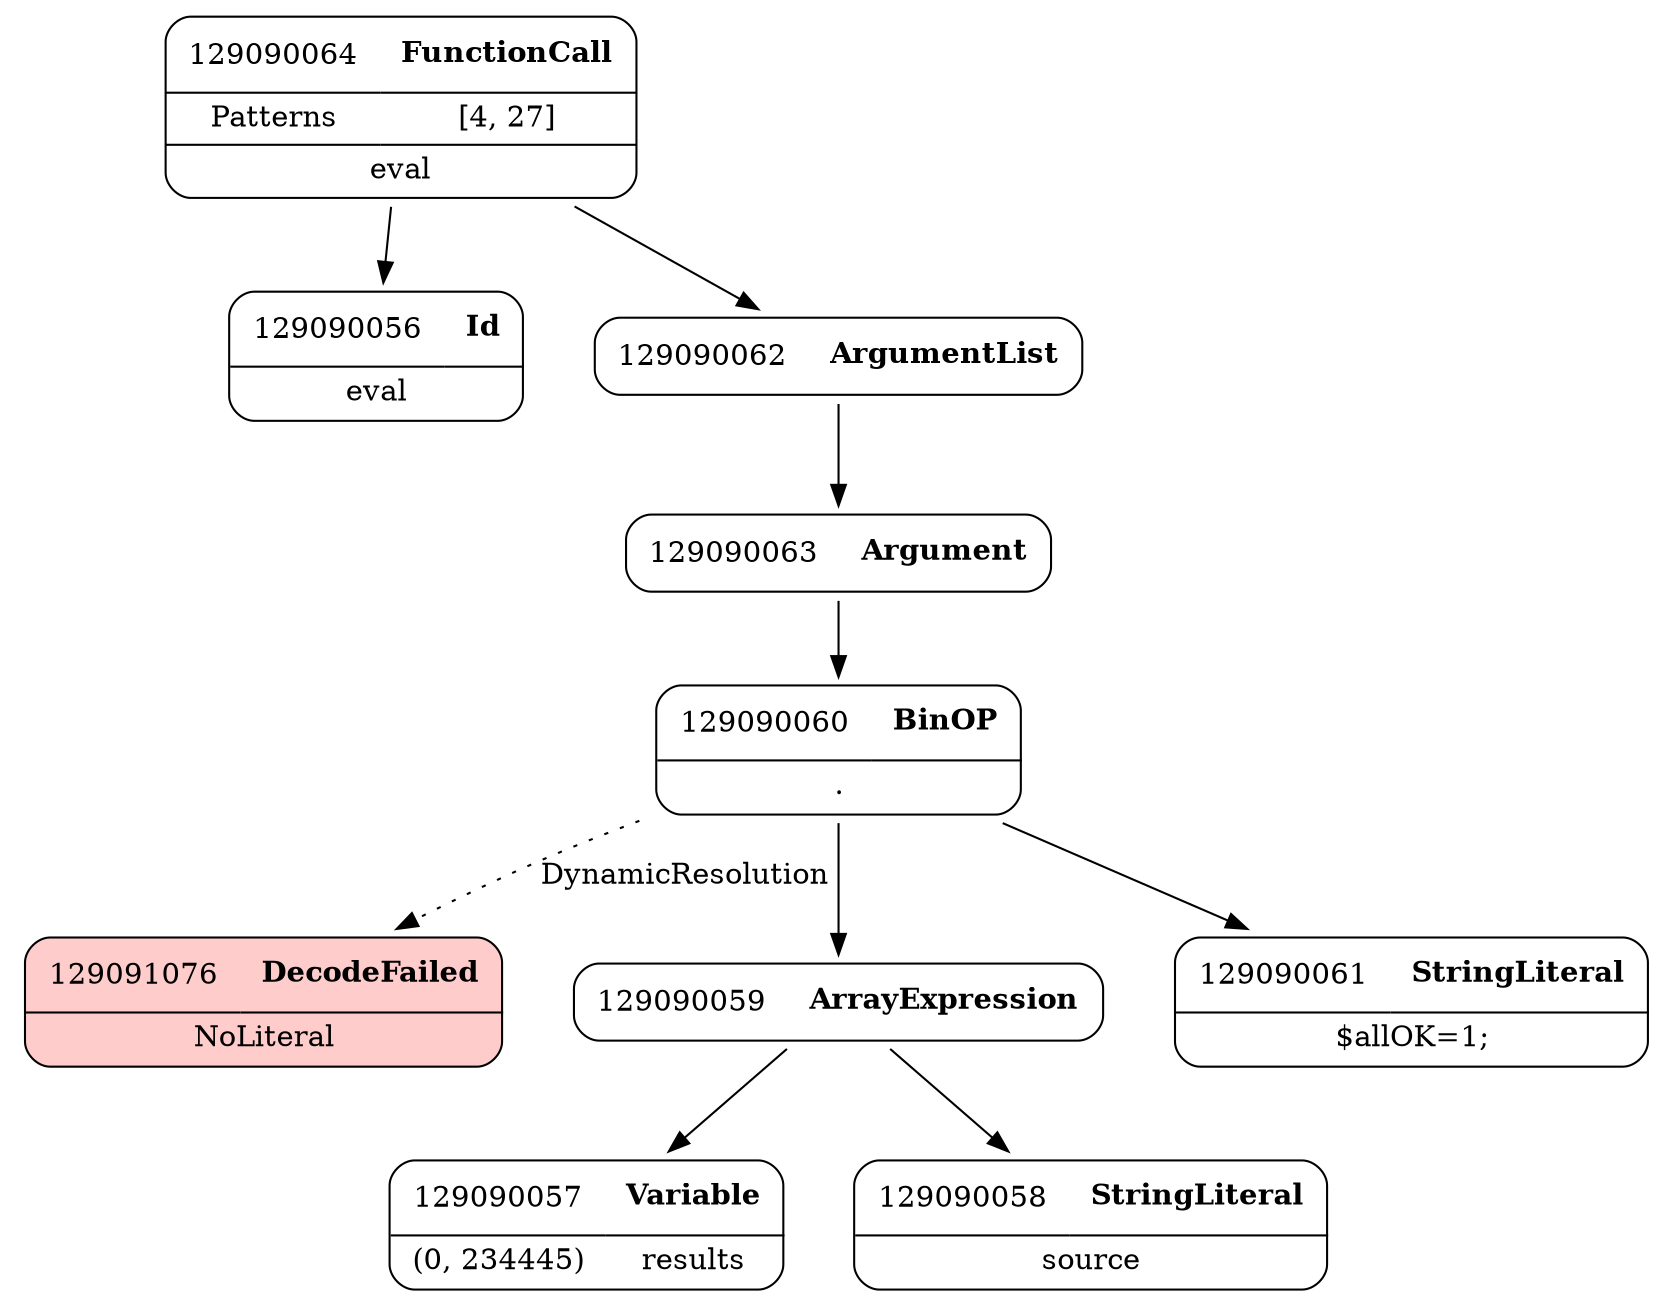 digraph ast {
node [shape=none];
129090064 [label=<<TABLE border='1' cellspacing='0' cellpadding='10' style='rounded' ><TR><TD border='0'>129090064</TD><TD border='0'><B>FunctionCall</B></TD></TR><HR/><TR><TD border='0' cellpadding='5'>Patterns</TD><TD border='0' cellpadding='5'>[4, 27]</TD></TR><HR/><TR><TD border='0' cellpadding='5' colspan='2'>eval</TD></TR></TABLE>>];
129090064 -> 129090056 [weight=2];
129090064 -> 129090062 [weight=2];
129091076 [label=<<TABLE border='1' cellspacing='0' cellpadding='10' style='rounded' bgcolor='#FFCCCC' ><TR><TD border='0'>129091076</TD><TD border='0'><B>DecodeFailed</B></TD></TR><HR/><TR><TD border='0' cellpadding='5' colspan='2'>NoLiteral</TD></TR></TABLE>>];
129090057 [label=<<TABLE border='1' cellspacing='0' cellpadding='10' style='rounded' ><TR><TD border='0'>129090057</TD><TD border='0'><B>Variable</B></TD></TR><HR/><TR><TD border='0' cellpadding='5'>(0, 234445)</TD><TD border='0' cellpadding='5'>results</TD></TR></TABLE>>];
129090056 [label=<<TABLE border='1' cellspacing='0' cellpadding='10' style='rounded' ><TR><TD border='0'>129090056</TD><TD border='0'><B>Id</B></TD></TR><HR/><TR><TD border='0' cellpadding='5' colspan='2'>eval</TD></TR></TABLE>>];
129090059 [label=<<TABLE border='1' cellspacing='0' cellpadding='10' style='rounded' ><TR><TD border='0'>129090059</TD><TD border='0'><B>ArrayExpression</B></TD></TR></TABLE>>];
129090059 -> 129090057 [weight=2];
129090059 -> 129090058 [weight=2];
129090058 [label=<<TABLE border='1' cellspacing='0' cellpadding='10' style='rounded' ><TR><TD border='0'>129090058</TD><TD border='0'><B>StringLiteral</B></TD></TR><HR/><TR><TD border='0' cellpadding='5' colspan='2'>source</TD></TR></TABLE>>];
129090061 [label=<<TABLE border='1' cellspacing='0' cellpadding='10' style='rounded' ><TR><TD border='0'>129090061</TD><TD border='0'><B>StringLiteral</B></TD></TR><HR/><TR><TD border='0' cellpadding='5' colspan='2'>$allOK=1;</TD></TR></TABLE>>];
129090060 [label=<<TABLE border='1' cellspacing='0' cellpadding='10' style='rounded' ><TR><TD border='0'>129090060</TD><TD border='0'><B>BinOP</B></TD></TR><HR/><TR><TD border='0' cellpadding='5' colspan='2'>.</TD></TR></TABLE>>];
129090060 -> 129090059 [weight=2];
129090060 -> 129090061 [weight=2];
129090060 -> 129091076 [style=dotted,label=DynamicResolution];
129090063 [label=<<TABLE border='1' cellspacing='0' cellpadding='10' style='rounded' ><TR><TD border='0'>129090063</TD><TD border='0'><B>Argument</B></TD></TR></TABLE>>];
129090063 -> 129090060 [weight=2];
129090062 [label=<<TABLE border='1' cellspacing='0' cellpadding='10' style='rounded' ><TR><TD border='0'>129090062</TD><TD border='0'><B>ArgumentList</B></TD></TR></TABLE>>];
129090062 -> 129090063 [weight=2];
}
